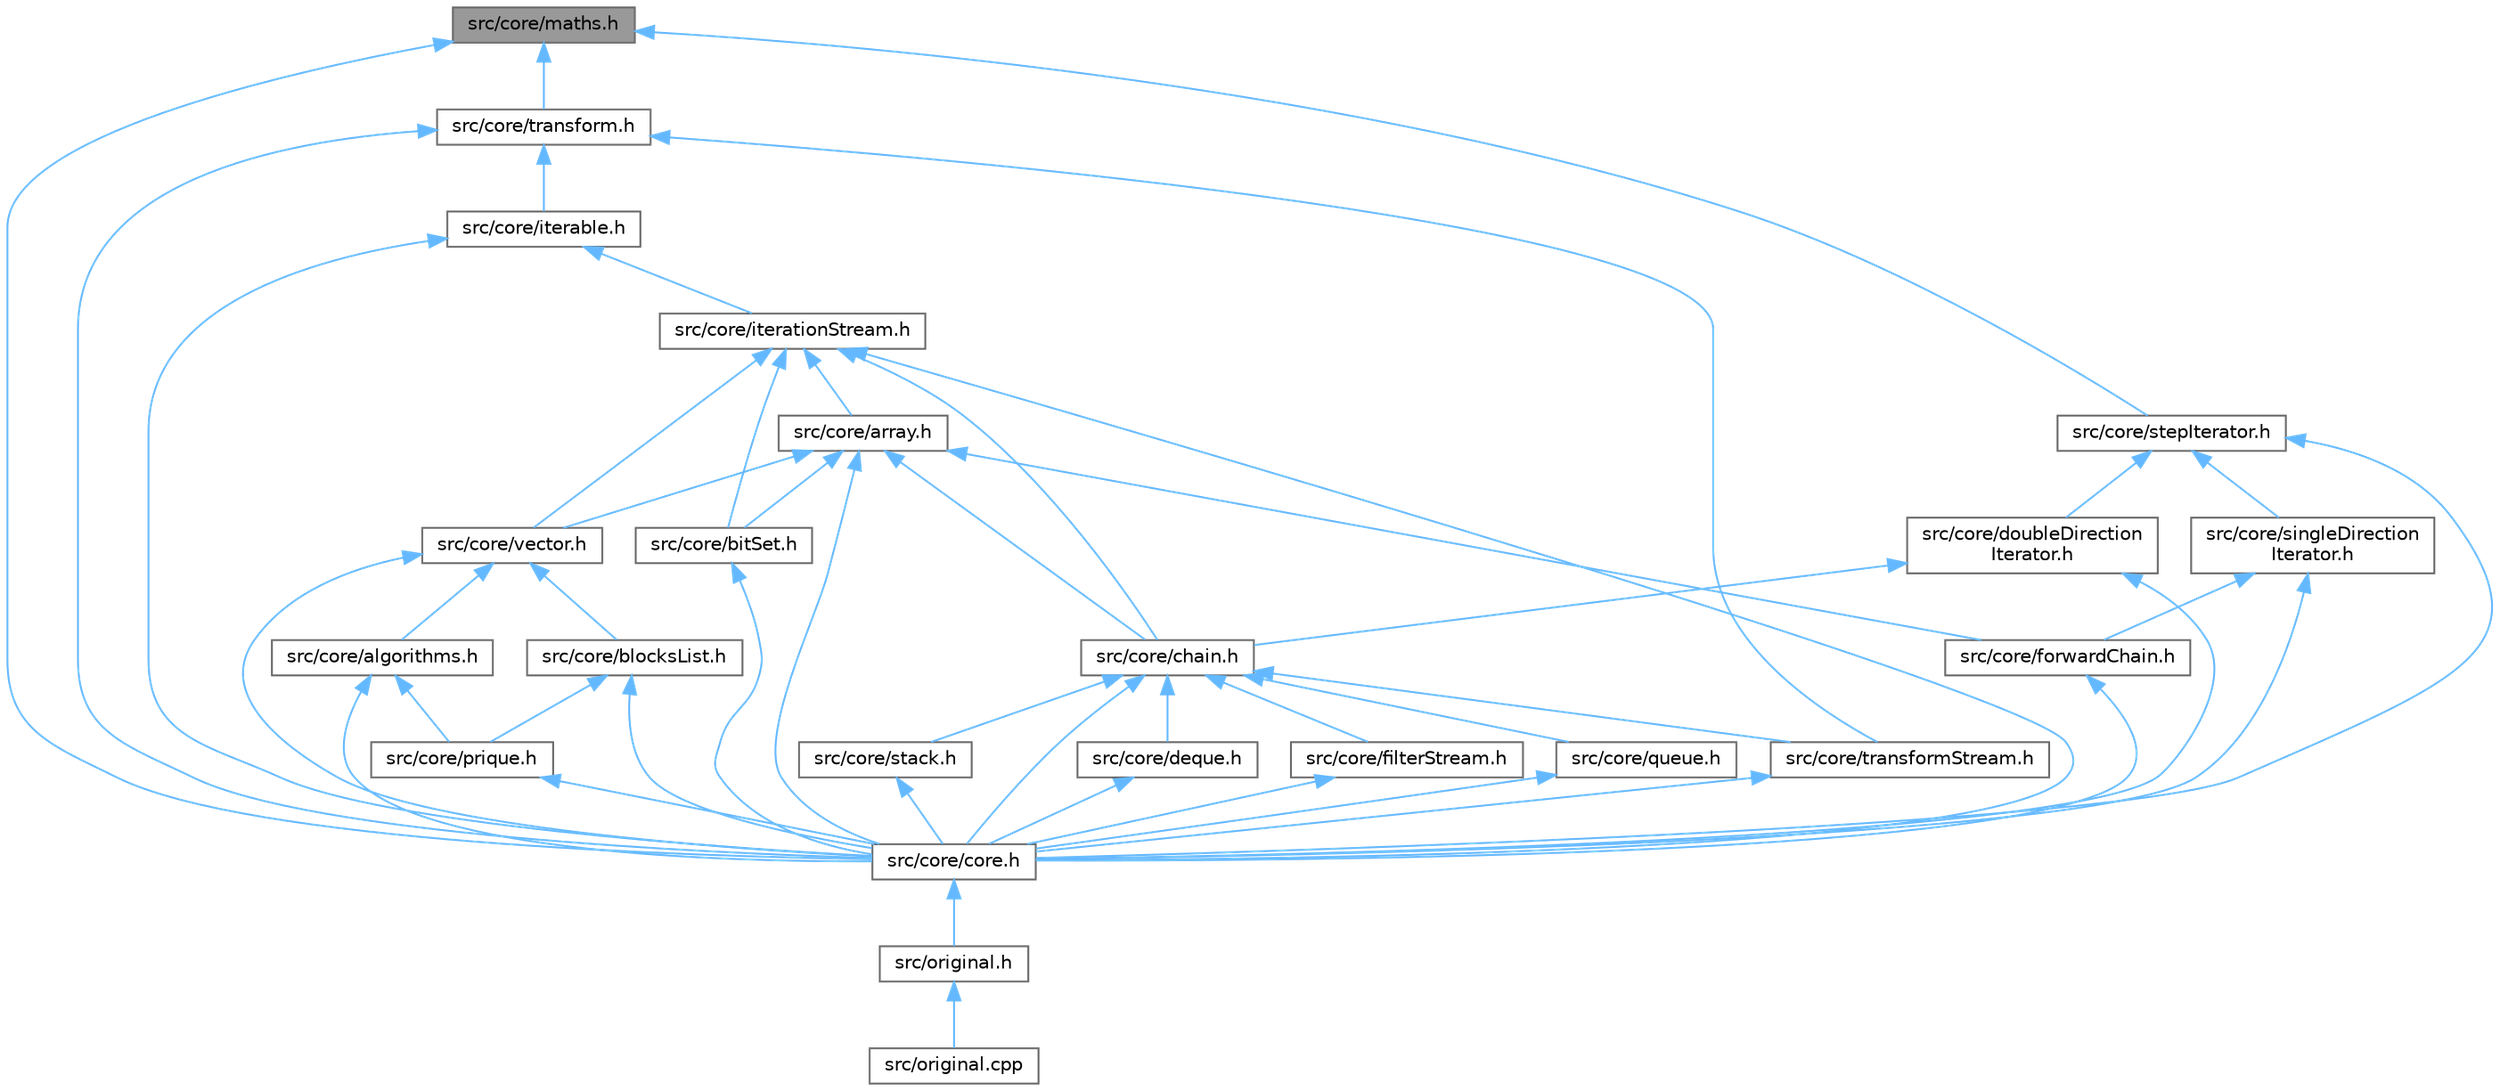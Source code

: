 digraph "src/core/maths.h"
{
 // LATEX_PDF_SIZE
  bgcolor="transparent";
  edge [fontname=Helvetica,fontsize=10,labelfontname=Helvetica,labelfontsize=10];
  node [fontname=Helvetica,fontsize=10,shape=box,height=0.2,width=0.4];
  Node1 [id="Node000001",label="src/core/maths.h",height=0.2,width=0.4,color="gray40", fillcolor="grey60", style="filled", fontcolor="black",tooltip="Mathematical utilities and constants."];
  Node1 -> Node2 [id="edge1_Node000001_Node000002",dir="back",color="steelblue1",style="solid",tooltip=" "];
  Node2 [id="Node000002",label="src/core/core.h",height=0.2,width=0.4,color="grey40", fillcolor="white", style="filled",URL="$core_8h.html",tooltip="Core module header file."];
  Node2 -> Node3 [id="edge2_Node000002_Node000003",dir="back",color="steelblue1",style="solid",tooltip=" "];
  Node3 [id="Node000003",label="src/original.h",height=0.2,width=0.4,color="grey40", fillcolor="white", style="filled",URL="$original_8h.html",tooltip="Main header file for Original."];
  Node3 -> Node4 [id="edge3_Node000003_Node000004",dir="back",color="steelblue1",style="solid",tooltip=" "];
  Node4 [id="Node000004",label="src/original.cpp",height=0.2,width=0.4,color="grey40", fillcolor="white", style="filled",URL="$original_8cpp.html",tooltip="Original Library main file."];
  Node1 -> Node5 [id="edge4_Node000001_Node000005",dir="back",color="steelblue1",style="solid",tooltip=" "];
  Node5 [id="Node000005",label="src/core/stepIterator.h",height=0.2,width=0.4,color="grey40", fillcolor="white", style="filled",URL="$step_iterator_8h.html",tooltip="Step iterator base class for single-step iterators."];
  Node5 -> Node2 [id="edge5_Node000005_Node000002",dir="back",color="steelblue1",style="solid",tooltip=" "];
  Node5 -> Node6 [id="edge6_Node000005_Node000006",dir="back",color="steelblue1",style="solid",tooltip=" "];
  Node6 [id="Node000006",label="src/core/doubleDirection\lIterator.h",height=0.2,width=0.4,color="grey40", fillcolor="white", style="filled",URL="$double_direction_iterator_8h.html",tooltip="Double-direction iterator base class."];
  Node6 -> Node7 [id="edge7_Node000006_Node000007",dir="back",color="steelblue1",style="solid",tooltip=" "];
  Node7 [id="Node000007",label="src/core/chain.h",height=0.2,width=0.4,color="grey40", fillcolor="white", style="filled",URL="$chain_8h.html",tooltip="Non-cyclic doubly linked list implementation."];
  Node7 -> Node2 [id="edge8_Node000007_Node000002",dir="back",color="steelblue1",style="solid",tooltip=" "];
  Node7 -> Node8 [id="edge9_Node000007_Node000008",dir="back",color="steelblue1",style="solid",tooltip=" "];
  Node8 [id="Node000008",label="src/core/deque.h",height=0.2,width=0.4,color="grey40", fillcolor="white", style="filled",URL="$deque_8h.html",tooltip="Double-ended queue (deque) container adapter implementation."];
  Node8 -> Node2 [id="edge10_Node000008_Node000002",dir="back",color="steelblue1",style="solid",tooltip=" "];
  Node7 -> Node9 [id="edge11_Node000007_Node000009",dir="back",color="steelblue1",style="solid",tooltip=" "];
  Node9 [id="Node000009",label="src/core/filterStream.h",height=0.2,width=0.4,color="grey40", fillcolor="white", style="filled",URL="$filter_stream_8h.html",tooltip="Composite filter operations with logical chaining."];
  Node9 -> Node2 [id="edge12_Node000009_Node000002",dir="back",color="steelblue1",style="solid",tooltip=" "];
  Node7 -> Node10 [id="edge13_Node000007_Node000010",dir="back",color="steelblue1",style="solid",tooltip=" "];
  Node10 [id="Node000010",label="src/core/queue.h",height=0.2,width=0.4,color="grey40", fillcolor="white", style="filled",URL="$queue_8h.html",tooltip="Queue container adapter implementation."];
  Node10 -> Node2 [id="edge14_Node000010_Node000002",dir="back",color="steelblue1",style="solid",tooltip=" "];
  Node7 -> Node11 [id="edge15_Node000007_Node000011",dir="back",color="steelblue1",style="solid",tooltip=" "];
  Node11 [id="Node000011",label="src/core/stack.h",height=0.2,width=0.4,color="grey40", fillcolor="white", style="filled",URL="$stack_8h.html",tooltip="Stack container adapter implementation."];
  Node11 -> Node2 [id="edge16_Node000011_Node000002",dir="back",color="steelblue1",style="solid",tooltip=" "];
  Node7 -> Node12 [id="edge17_Node000007_Node000012",dir="back",color="steelblue1",style="solid",tooltip=" "];
  Node12 [id="Node000012",label="src/core/transformStream.h",height=0.2,width=0.4,color="grey40", fillcolor="white", style="filled",URL="$transform_stream_8h.html",tooltip="Transform pipeline composition and execution."];
  Node12 -> Node2 [id="edge18_Node000012_Node000002",dir="back",color="steelblue1",style="solid",tooltip=" "];
  Node6 -> Node2 [id="edge19_Node000006_Node000002",dir="back",color="steelblue1",style="solid",tooltip=" "];
  Node5 -> Node13 [id="edge20_Node000005_Node000013",dir="back",color="steelblue1",style="solid",tooltip=" "];
  Node13 [id="Node000013",label="src/core/singleDirection\lIterator.h",height=0.2,width=0.4,color="grey40", fillcolor="white", style="filled",URL="$single_direction_iterator_8h.html",tooltip="Single-direction iterator base class."];
  Node13 -> Node2 [id="edge21_Node000013_Node000002",dir="back",color="steelblue1",style="solid",tooltip=" "];
  Node13 -> Node14 [id="edge22_Node000013_Node000014",dir="back",color="steelblue1",style="solid",tooltip=" "];
  Node14 [id="Node000014",label="src/core/forwardChain.h",height=0.2,width=0.4,color="grey40", fillcolor="white", style="filled",URL="$forward_chain_8h.html",tooltip="Non-cyclic singly linked list implementation."];
  Node14 -> Node2 [id="edge23_Node000014_Node000002",dir="back",color="steelblue1",style="solid",tooltip=" "];
  Node1 -> Node15 [id="edge24_Node000001_Node000015",dir="back",color="steelblue1",style="solid",tooltip=" "];
  Node15 [id="Node000015",label="src/core/transform.h",height=0.2,width=0.4,color="grey40", fillcolor="white", style="filled",URL="$transform_8h.html",tooltip="Transformation classes for various operations on elements."];
  Node15 -> Node2 [id="edge25_Node000015_Node000002",dir="back",color="steelblue1",style="solid",tooltip=" "];
  Node15 -> Node16 [id="edge26_Node000015_Node000016",dir="back",color="steelblue1",style="solid",tooltip=" "];
  Node16 [id="Node000016",label="src/core/iterable.h",height=0.2,width=0.4,color="grey40", fillcolor="white", style="filled",URL="$iterable_8h.html",tooltip="Base interface for iterable container types."];
  Node16 -> Node2 [id="edge27_Node000016_Node000002",dir="back",color="steelblue1",style="solid",tooltip=" "];
  Node16 -> Node17 [id="edge28_Node000016_Node000017",dir="back",color="steelblue1",style="solid",tooltip=" "];
  Node17 [id="Node000017",label="src/core/iterationStream.h",height=0.2,width=0.4,color="grey40", fillcolor="white", style="filled",URL="$iteration_stream_8h.html",tooltip="Provides functionality for an iteration stream."];
  Node17 -> Node18 [id="edge29_Node000017_Node000018",dir="back",color="steelblue1",style="solid",tooltip=" "];
  Node18 [id="Node000018",label="src/core/array.h",height=0.2,width=0.4,color="grey40", fillcolor="white", style="filled",URL="$array_8h.html",tooltip="Provides the array class for a fixed-size container with random access."];
  Node18 -> Node19 [id="edge30_Node000018_Node000019",dir="back",color="steelblue1",style="solid",tooltip=" "];
  Node19 [id="Node000019",label="src/core/bitSet.h",height=0.2,width=0.4,color="grey40", fillcolor="white", style="filled",URL="$bit_set_8h.html",tooltip="BitSet class declaration."];
  Node19 -> Node2 [id="edge31_Node000019_Node000002",dir="back",color="steelblue1",style="solid",tooltip=" "];
  Node18 -> Node7 [id="edge32_Node000018_Node000007",dir="back",color="steelblue1",style="solid",tooltip=" "];
  Node18 -> Node2 [id="edge33_Node000018_Node000002",dir="back",color="steelblue1",style="solid",tooltip=" "];
  Node18 -> Node14 [id="edge34_Node000018_Node000014",dir="back",color="steelblue1",style="solid",tooltip=" "];
  Node18 -> Node20 [id="edge35_Node000018_Node000020",dir="back",color="steelblue1",style="solid",tooltip=" "];
  Node20 [id="Node000020",label="src/core/vector.h",height=0.2,width=0.4,color="grey40", fillcolor="white", style="filled",URL="$vector_8h.html",tooltip="Dynamic array container with automatic resizing."];
  Node20 -> Node21 [id="edge36_Node000020_Node000021",dir="back",color="steelblue1",style="solid",tooltip=" "];
  Node21 [id="Node000021",label="src/core/algorithms.h",height=0.2,width=0.4,color="grey40", fillcolor="white", style="filled",URL="$algorithms_8h.html",tooltip="Standard algorithm implementations for iterator-based containers."];
  Node21 -> Node2 [id="edge37_Node000021_Node000002",dir="back",color="steelblue1",style="solid",tooltip=" "];
  Node21 -> Node22 [id="edge38_Node000021_Node000022",dir="back",color="steelblue1",style="solid",tooltip=" "];
  Node22 [id="Node000022",label="src/core/prique.h",height=0.2,width=0.4,color="grey40", fillcolor="white", style="filled",URL="$prique_8h.html",tooltip="Priority queue container implementation."];
  Node22 -> Node2 [id="edge39_Node000022_Node000002",dir="back",color="steelblue1",style="solid",tooltip=" "];
  Node20 -> Node23 [id="edge40_Node000020_Node000023",dir="back",color="steelblue1",style="solid",tooltip=" "];
  Node23 [id="Node000023",label="src/core/blocksList.h",height=0.2,width=0.4,color="grey40", fillcolor="white", style="filled",URL="$blocks_list_8h.html",tooltip="A block-based list implementation."];
  Node23 -> Node2 [id="edge41_Node000023_Node000002",dir="back",color="steelblue1",style="solid",tooltip=" "];
  Node23 -> Node22 [id="edge42_Node000023_Node000022",dir="back",color="steelblue1",style="solid",tooltip=" "];
  Node20 -> Node2 [id="edge43_Node000020_Node000002",dir="back",color="steelblue1",style="solid",tooltip=" "];
  Node17 -> Node19 [id="edge44_Node000017_Node000019",dir="back",color="steelblue1",style="solid",tooltip=" "];
  Node17 -> Node7 [id="edge45_Node000017_Node000007",dir="back",color="steelblue1",style="solid",tooltip=" "];
  Node17 -> Node2 [id="edge46_Node000017_Node000002",dir="back",color="steelblue1",style="solid",tooltip=" "];
  Node17 -> Node20 [id="edge47_Node000017_Node000020",dir="back",color="steelblue1",style="solid",tooltip=" "];
  Node15 -> Node12 [id="edge48_Node000015_Node000012",dir="back",color="steelblue1",style="solid",tooltip=" "];
}

